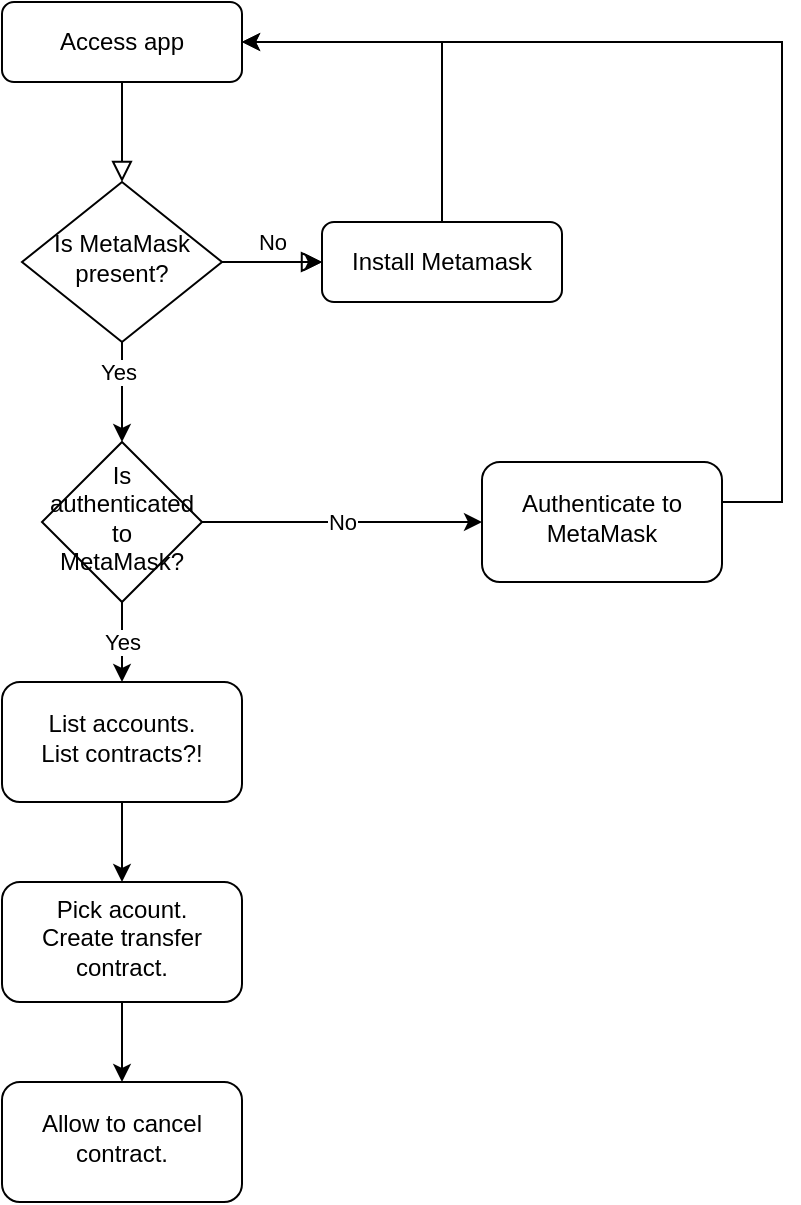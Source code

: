 <mxfile version="13.6.2" type="device"><diagram id="C5RBs43oDa-KdzZeNtuy" name="Page-1"><mxGraphModel dx="1422" dy="816" grid="1" gridSize="10" guides="1" tooltips="1" connect="1" arrows="1" fold="1" page="1" pageScale="1" pageWidth="827" pageHeight="1169" math="0" shadow="0"><root><mxCell id="WIyWlLk6GJQsqaUBKTNV-0"/><mxCell id="WIyWlLk6GJQsqaUBKTNV-1" parent="WIyWlLk6GJQsqaUBKTNV-0"/><mxCell id="WIyWlLk6GJQsqaUBKTNV-2" value="" style="rounded=0;html=1;jettySize=auto;orthogonalLoop=1;fontSize=11;endArrow=block;endFill=0;endSize=8;strokeWidth=1;shadow=0;labelBackgroundColor=none;edgeStyle=orthogonalEdgeStyle;" parent="WIyWlLk6GJQsqaUBKTNV-1" source="WIyWlLk6GJQsqaUBKTNV-3" target="WIyWlLk6GJQsqaUBKTNV-6" edge="1"><mxGeometry relative="1" as="geometry"/></mxCell><mxCell id="WIyWlLk6GJQsqaUBKTNV-3" value="Access app" style="rounded=1;whiteSpace=wrap;html=1;fontSize=12;glass=0;strokeWidth=1;shadow=0;" parent="WIyWlLk6GJQsqaUBKTNV-1" vertex="1"><mxGeometry x="310" y="60" width="120" height="40" as="geometry"/></mxCell><mxCell id="WIyWlLk6GJQsqaUBKTNV-5" value="No" style="edgeStyle=orthogonalEdgeStyle;rounded=0;html=1;jettySize=auto;orthogonalLoop=1;fontSize=11;endArrow=block;endFill=0;endSize=8;strokeWidth=1;shadow=0;labelBackgroundColor=none;" parent="WIyWlLk6GJQsqaUBKTNV-1" source="WIyWlLk6GJQsqaUBKTNV-6" target="WIyWlLk6GJQsqaUBKTNV-7" edge="1"><mxGeometry y="10" relative="1" as="geometry"><mxPoint as="offset"/></mxGeometry></mxCell><mxCell id="kyjJ_E45sbGGnq_ILL_W-5" value="" style="edgeStyle=orthogonalEdgeStyle;rounded=0;orthogonalLoop=1;jettySize=auto;html=1;" edge="1" parent="WIyWlLk6GJQsqaUBKTNV-1" source="WIyWlLk6GJQsqaUBKTNV-6" target="WIyWlLk6GJQsqaUBKTNV-7"><mxGeometry relative="1" as="geometry"/></mxCell><mxCell id="kyjJ_E45sbGGnq_ILL_W-13" style="edgeStyle=orthogonalEdgeStyle;rounded=0;orthogonalLoop=1;jettySize=auto;html=1;exitX=0.5;exitY=1;exitDx=0;exitDy=0;" edge="1" parent="WIyWlLk6GJQsqaUBKTNV-1" source="WIyWlLk6GJQsqaUBKTNV-6" target="kyjJ_E45sbGGnq_ILL_W-2"><mxGeometry relative="1" as="geometry"/></mxCell><mxCell id="kyjJ_E45sbGGnq_ILL_W-14" value="Yes" style="edgeLabel;html=1;align=center;verticalAlign=middle;resizable=0;points=[];" vertex="1" connectable="0" parent="kyjJ_E45sbGGnq_ILL_W-13"><mxGeometry x="-0.4" y="-2" relative="1" as="geometry"><mxPoint as="offset"/></mxGeometry></mxCell><mxCell id="WIyWlLk6GJQsqaUBKTNV-6" value="Is MetaMask present?" style="rhombus;whiteSpace=wrap;html=1;shadow=0;fontFamily=Helvetica;fontSize=12;align=center;strokeWidth=1;spacing=6;spacingTop=-4;" parent="WIyWlLk6GJQsqaUBKTNV-1" vertex="1"><mxGeometry x="320" y="150" width="100" height="80" as="geometry"/></mxCell><mxCell id="kyjJ_E45sbGGnq_ILL_W-1" style="edgeStyle=orthogonalEdgeStyle;rounded=0;orthogonalLoop=1;jettySize=auto;html=1;entryX=1;entryY=0.5;entryDx=0;entryDy=0;" edge="1" parent="WIyWlLk6GJQsqaUBKTNV-1" source="WIyWlLk6GJQsqaUBKTNV-7" target="WIyWlLk6GJQsqaUBKTNV-3"><mxGeometry relative="1" as="geometry"><mxPoint x="530" y="70" as="targetPoint"/><Array as="points"><mxPoint x="530" y="80"/></Array></mxGeometry></mxCell><mxCell id="WIyWlLk6GJQsqaUBKTNV-7" value="Install Metamask" style="rounded=1;whiteSpace=wrap;html=1;fontSize=12;glass=0;strokeWidth=1;shadow=0;" parent="WIyWlLk6GJQsqaUBKTNV-1" vertex="1"><mxGeometry x="470" y="170" width="120" height="40" as="geometry"/></mxCell><mxCell id="kyjJ_E45sbGGnq_ILL_W-11" value="No" style="edgeStyle=orthogonalEdgeStyle;rounded=0;orthogonalLoop=1;jettySize=auto;html=1;" edge="1" parent="WIyWlLk6GJQsqaUBKTNV-1" source="kyjJ_E45sbGGnq_ILL_W-2" target="kyjJ_E45sbGGnq_ILL_W-10"><mxGeometry relative="1" as="geometry"/></mxCell><mxCell id="kyjJ_E45sbGGnq_ILL_W-18" value="Yes" style="edgeStyle=orthogonalEdgeStyle;rounded=0;orthogonalLoop=1;jettySize=auto;html=1;" edge="1" parent="WIyWlLk6GJQsqaUBKTNV-1" source="kyjJ_E45sbGGnq_ILL_W-2" target="kyjJ_E45sbGGnq_ILL_W-17"><mxGeometry relative="1" as="geometry"/></mxCell><mxCell id="kyjJ_E45sbGGnq_ILL_W-2" value="Is &lt;br&gt;authenticated to MetaMask?" style="rhombus;whiteSpace=wrap;html=1;shadow=0;strokeWidth=1;spacing=6;spacingTop=-4;" vertex="1" parent="WIyWlLk6GJQsqaUBKTNV-1"><mxGeometry x="330" y="280" width="80" height="80" as="geometry"/></mxCell><mxCell id="kyjJ_E45sbGGnq_ILL_W-12" style="edgeStyle=orthogonalEdgeStyle;rounded=0;orthogonalLoop=1;jettySize=auto;html=1;" edge="1" parent="WIyWlLk6GJQsqaUBKTNV-1" source="kyjJ_E45sbGGnq_ILL_W-10" target="WIyWlLk6GJQsqaUBKTNV-3"><mxGeometry relative="1" as="geometry"><mxPoint x="690" y="50" as="targetPoint"/><Array as="points"><mxPoint x="700" y="310"/><mxPoint x="700" y="80"/></Array></mxGeometry></mxCell><mxCell id="kyjJ_E45sbGGnq_ILL_W-10" value="Authenticate to MetaMask" style="whiteSpace=wrap;html=1;shadow=0;strokeWidth=1;spacing=6;spacingTop=-4;rounded=1;" vertex="1" parent="WIyWlLk6GJQsqaUBKTNV-1"><mxGeometry x="550" y="290" width="120" height="60" as="geometry"/></mxCell><mxCell id="kyjJ_E45sbGGnq_ILL_W-20" value="" style="edgeStyle=orthogonalEdgeStyle;rounded=0;orthogonalLoop=1;jettySize=auto;html=1;" edge="1" parent="WIyWlLk6GJQsqaUBKTNV-1" source="kyjJ_E45sbGGnq_ILL_W-17" target="kyjJ_E45sbGGnq_ILL_W-19"><mxGeometry relative="1" as="geometry"/></mxCell><mxCell id="kyjJ_E45sbGGnq_ILL_W-17" value="List accounts.&lt;br&gt;List contracts?!" style="whiteSpace=wrap;html=1;shadow=0;strokeWidth=1;spacing=6;spacingTop=-4;rounded=1;" vertex="1" parent="WIyWlLk6GJQsqaUBKTNV-1"><mxGeometry x="310" y="400" width="120" height="60" as="geometry"/></mxCell><mxCell id="kyjJ_E45sbGGnq_ILL_W-22" value="" style="edgeStyle=orthogonalEdgeStyle;rounded=0;orthogonalLoop=1;jettySize=auto;html=1;" edge="1" parent="WIyWlLk6GJQsqaUBKTNV-1" source="kyjJ_E45sbGGnq_ILL_W-19" target="kyjJ_E45sbGGnq_ILL_W-21"><mxGeometry relative="1" as="geometry"/></mxCell><mxCell id="kyjJ_E45sbGGnq_ILL_W-19" value="Pick acount.&lt;br&gt;Create transfer contract." style="whiteSpace=wrap;html=1;rounded=1;shadow=0;strokeWidth=1;spacing=6;spacingTop=-4;" vertex="1" parent="WIyWlLk6GJQsqaUBKTNV-1"><mxGeometry x="310" y="500" width="120" height="60" as="geometry"/></mxCell><mxCell id="kyjJ_E45sbGGnq_ILL_W-21" value="Allow to cancel contract." style="whiteSpace=wrap;html=1;rounded=1;shadow=0;strokeWidth=1;spacing=6;spacingTop=-4;" vertex="1" parent="WIyWlLk6GJQsqaUBKTNV-1"><mxGeometry x="310" y="600" width="120" height="60" as="geometry"/></mxCell></root></mxGraphModel></diagram></mxfile>